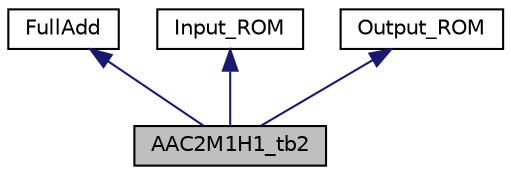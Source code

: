 digraph "AAC2M1H1_tb2"
{
 // INTERACTIVE_SVG=YES
 // LATEX_PDF_SIZE
  edge [fontname="Helvetica",fontsize="10",labelfontname="Helvetica",labelfontsize="10"];
  node [fontname="Helvetica",fontsize="10",shape=record];
  Node1 [label="AAC2M1H1_tb2",height=0.2,width=0.4,color="black", fillcolor="grey75", style="filled", fontcolor="black",tooltip=" "];
  Node2 -> Node1 [dir="back",color="midnightblue",fontsize="10",style="solid",fontname="Helvetica"];
  Node2 [label="FullAdd",height=0.2,width=0.4,color="black", fillcolor="white", style="filled",URL="$classFullAdd.html",tooltip=" "];
  Node3 -> Node1 [dir="back",color="midnightblue",fontsize="10",style="solid",fontname="Helvetica"];
  Node3 [label="Input_ROM",height=0.2,width=0.4,color="black", fillcolor="white", style="filled",URL="$classInput__ROM.html",tooltip=" "];
  Node4 -> Node1 [dir="back",color="midnightblue",fontsize="10",style="solid",fontname="Helvetica"];
  Node4 [label="Output_ROM",height=0.2,width=0.4,color="black", fillcolor="white", style="filled",URL="$classOutput__ROM.html",tooltip=" "];
}
